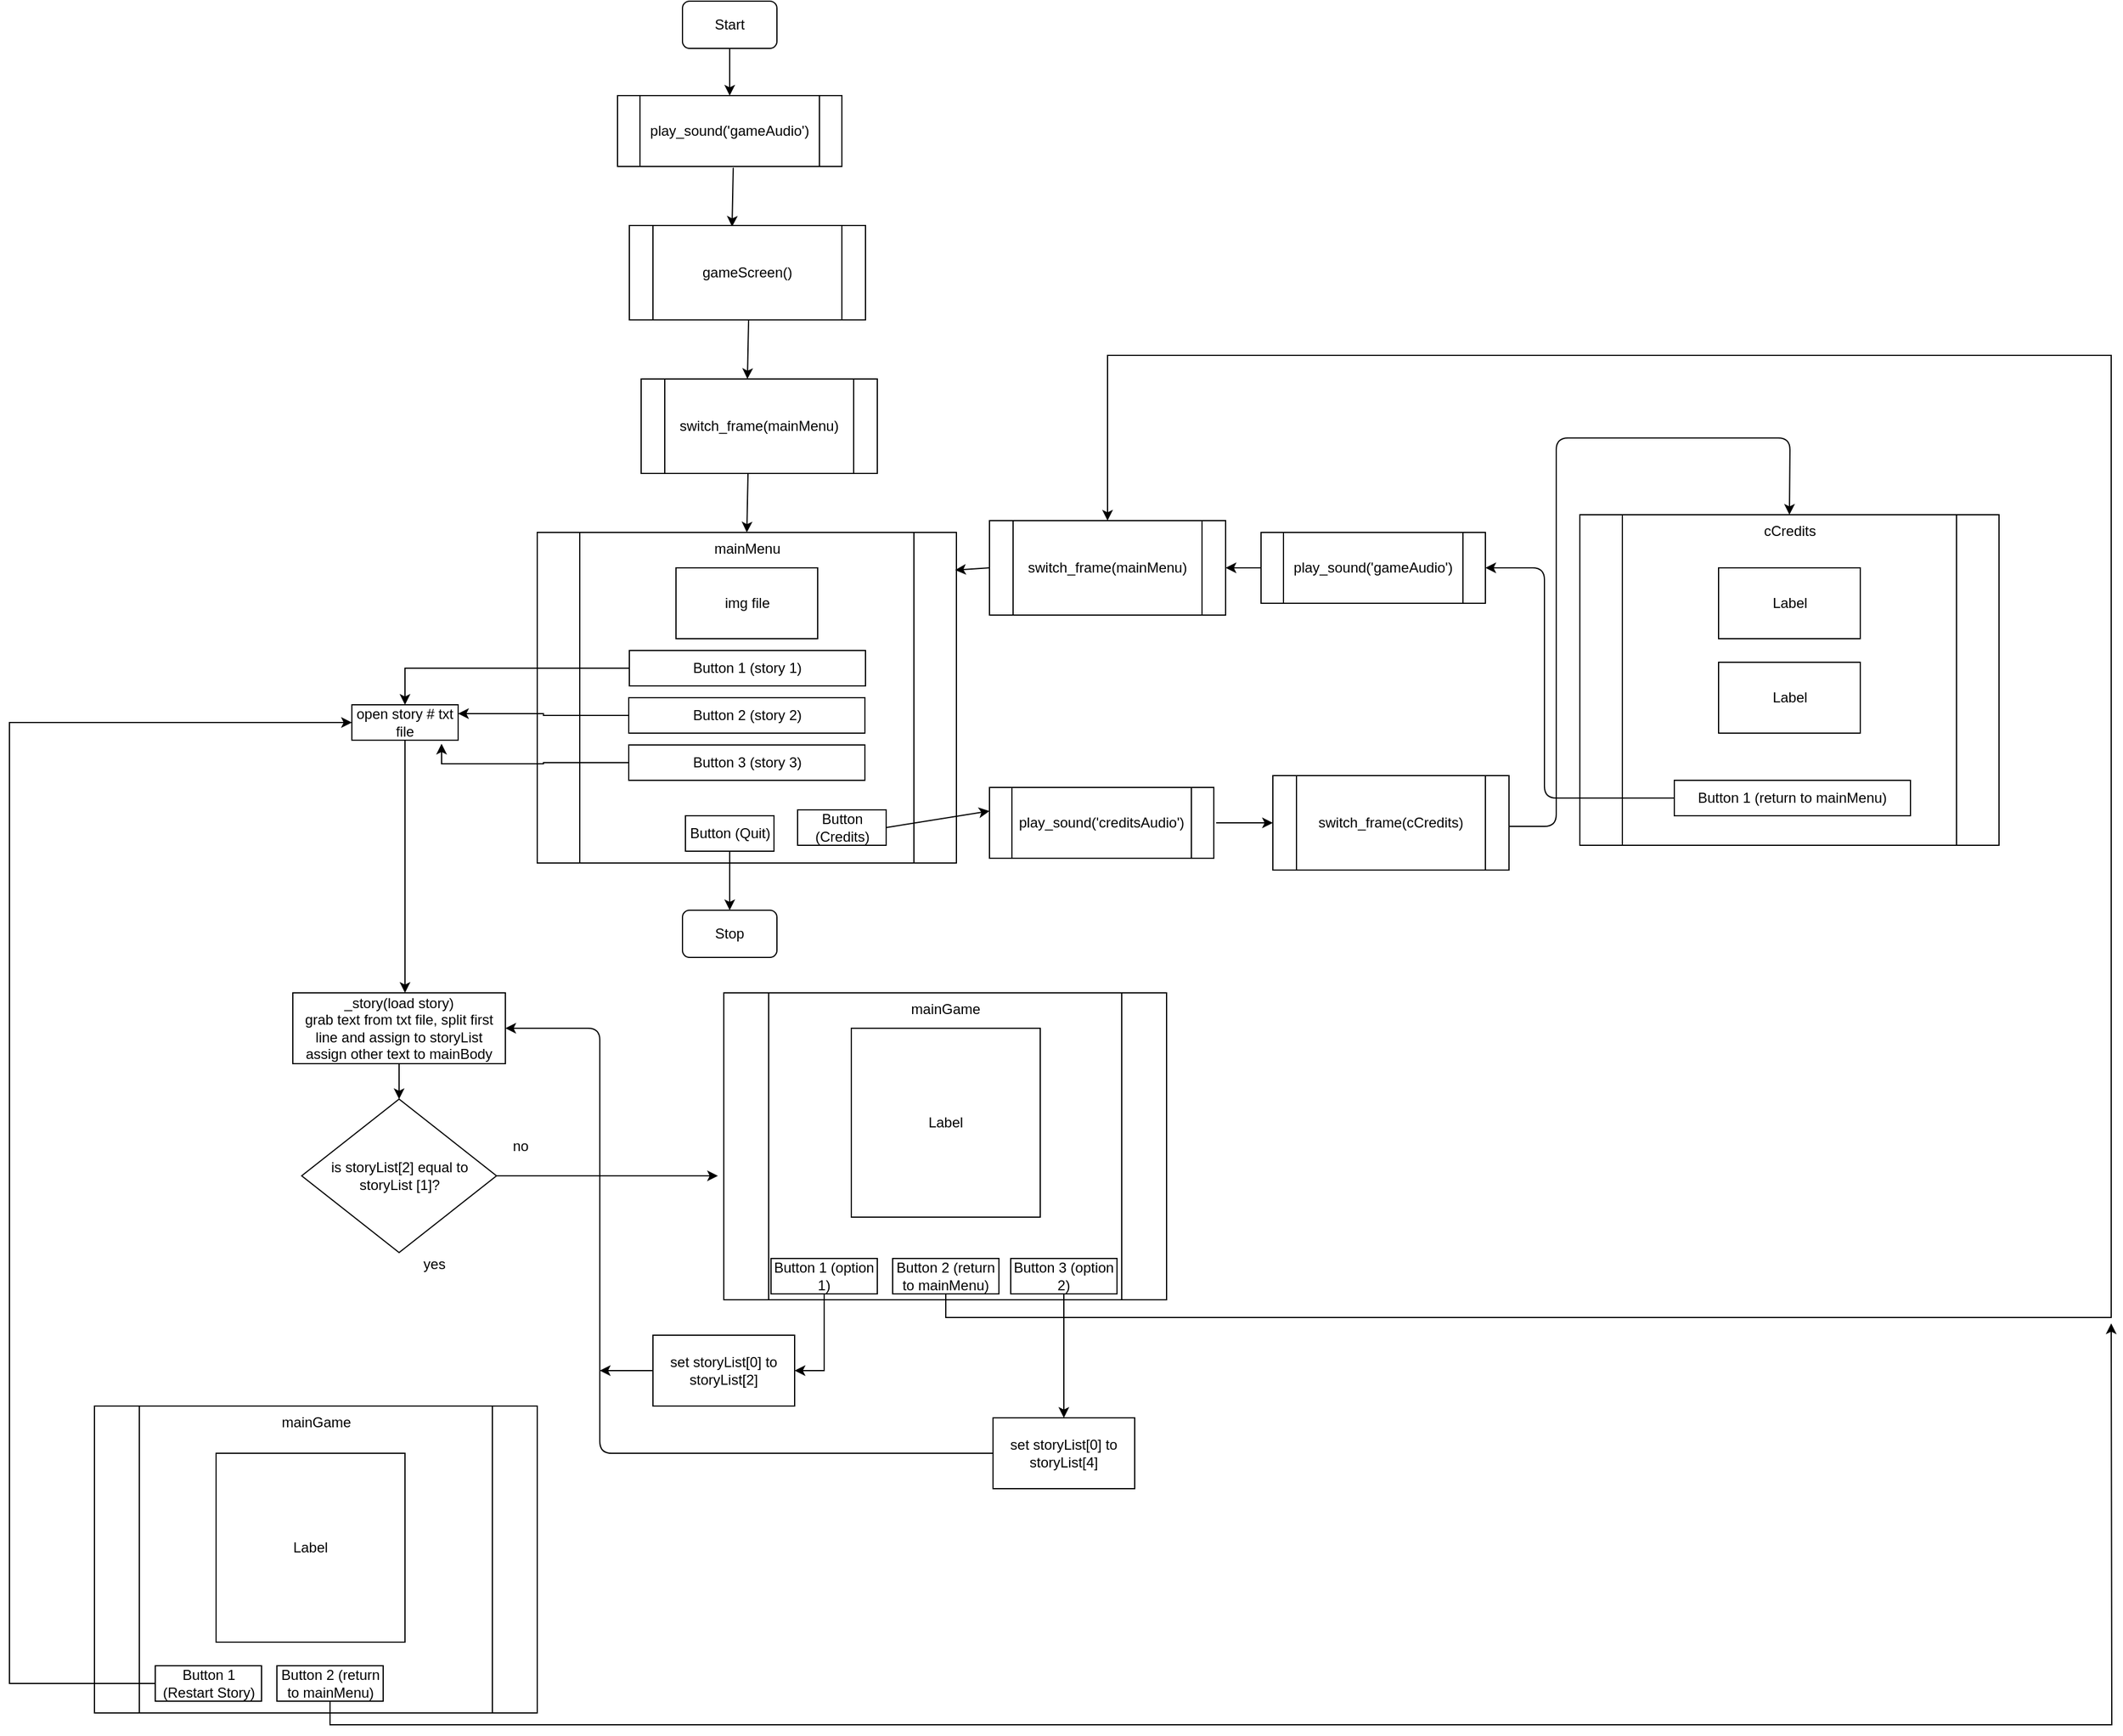 <mxfile version="10.6.7" type="device"><diagram id="8BzLnMvNV-MqfTITcwou" name="Page-1"><mxGraphModel dx="2244" dy="764" grid="1" gridSize="10" guides="1" tooltips="1" connect="1" arrows="1" fold="1" page="1" pageScale="1" pageWidth="850" pageHeight="1100" math="0" shadow="0"><root><mxCell id="0"/><mxCell id="1" parent="0"/><mxCell id="VPYB86mVPF5VJu7Pf2zW-2" value="Start" style="rounded=1;whiteSpace=wrap;html=1;" parent="1" vertex="1"><mxGeometry x="370" y="10" width="80" height="40" as="geometry"/></mxCell><mxCell id="VPYB86mVPF5VJu7Pf2zW-7" value="play_sound('gameAudio')" style="shape=process;whiteSpace=wrap;html=1;backgroundOutline=1;" parent="1" vertex="1"><mxGeometry x="315" y="90" width="190" height="60" as="geometry"/></mxCell><mxCell id="VPYB86mVPF5VJu7Pf2zW-9" value="" style="endArrow=classic;html=1;exitX=0.5;exitY=1;exitDx=0;exitDy=0;entryX=0.5;entryY=0;entryDx=0;entryDy=0;" parent="1" source="VPYB86mVPF5VJu7Pf2zW-2" target="VPYB86mVPF5VJu7Pf2zW-7" edge="1"><mxGeometry width="50" height="50" relative="1" as="geometry"><mxPoint x="505" y="250" as="sourcePoint"/><mxPoint x="355" y="90" as="targetPoint"/></mxGeometry></mxCell><mxCell id="VPYB86mVPF5VJu7Pf2zW-13" value="" style="endArrow=classic;html=1;exitX=0.75;exitY=1;exitDx=0;exitDy=0;" parent="1" edge="1"><mxGeometry width="50" height="50" relative="1" as="geometry"><mxPoint x="413" y="151" as="sourcePoint"/><mxPoint x="412" y="201" as="targetPoint"/></mxGeometry></mxCell><mxCell id="VPYB86mVPF5VJu7Pf2zW-18" value="&lt;div&gt;mainMenu&lt;/div&gt;" style="shape=process;whiteSpace=wrap;html=1;backgroundOutline=1;align=center;verticalAlign=top;" parent="1" vertex="1"><mxGeometry x="247" y="460" width="355" height="280" as="geometry"/></mxCell><mxCell id="SfF7yg-1hTCcQ4uJiqhi-1" value="gameScreen()" style="shape=process;whiteSpace=wrap;html=1;backgroundOutline=1;" vertex="1" parent="1"><mxGeometry x="325" y="200" width="200" height="80" as="geometry"/></mxCell><mxCell id="SfF7yg-1hTCcQ4uJiqhi-2" value="" style="endArrow=classic;html=1;exitX=0.75;exitY=1;exitDx=0;exitDy=0;" edge="1" parent="1"><mxGeometry width="50" height="50" relative="1" as="geometry"><mxPoint x="426" y="280" as="sourcePoint"/><mxPoint x="425" y="330" as="targetPoint"/></mxGeometry></mxCell><mxCell id="SfF7yg-1hTCcQ4uJiqhi-3" value="switch_frame(mainMenu)" style="shape=process;whiteSpace=wrap;html=1;backgroundOutline=1;" vertex="1" parent="1"><mxGeometry x="335" y="330" width="200" height="80" as="geometry"/></mxCell><mxCell id="SfF7yg-1hTCcQ4uJiqhi-4" value="" style="endArrow=classic;html=1;exitX=0.75;exitY=1;exitDx=0;exitDy=0;" edge="1" parent="1"><mxGeometry width="50" height="50" relative="1" as="geometry"><mxPoint x="425.5" y="410" as="sourcePoint"/><mxPoint x="424.5" y="460" as="targetPoint"/></mxGeometry></mxCell><mxCell id="SfF7yg-1hTCcQ4uJiqhi-5" value="img file" style="rounded=0;whiteSpace=wrap;html=1;" vertex="1" parent="1"><mxGeometry x="364.5" y="490" width="120" height="60" as="geometry"/></mxCell><mxCell id="SfF7yg-1hTCcQ4uJiqhi-71" style="edgeStyle=orthogonalEdgeStyle;rounded=0;orthogonalLoop=1;jettySize=auto;html=1;entryX=0.844;entryY=1.1;entryDx=0;entryDy=0;entryPerimeter=0;" edge="1" parent="1" source="SfF7yg-1hTCcQ4uJiqhi-6" target="SfF7yg-1hTCcQ4uJiqhi-40"><mxGeometry relative="1" as="geometry"/></mxCell><mxCell id="SfF7yg-1hTCcQ4uJiqhi-6" value="Button 3 (story 3)" style="rounded=0;whiteSpace=wrap;html=1;" vertex="1" parent="1"><mxGeometry x="324.5" y="640" width="200" height="30" as="geometry"/></mxCell><mxCell id="SfF7yg-1hTCcQ4uJiqhi-70" style="edgeStyle=orthogonalEdgeStyle;rounded=0;orthogonalLoop=1;jettySize=auto;html=1;entryX=1;entryY=0.25;entryDx=0;entryDy=0;" edge="1" parent="1" source="SfF7yg-1hTCcQ4uJiqhi-7" target="SfF7yg-1hTCcQ4uJiqhi-40"><mxGeometry relative="1" as="geometry"/></mxCell><mxCell id="SfF7yg-1hTCcQ4uJiqhi-7" value="Button 2 (story 2)" style="rounded=0;whiteSpace=wrap;html=1;" vertex="1" parent="1"><mxGeometry x="324.5" y="600" width="200" height="30" as="geometry"/></mxCell><mxCell id="SfF7yg-1hTCcQ4uJiqhi-69" style="edgeStyle=orthogonalEdgeStyle;rounded=0;orthogonalLoop=1;jettySize=auto;html=1;entryX=0.5;entryY=0;entryDx=0;entryDy=0;" edge="1" parent="1" source="SfF7yg-1hTCcQ4uJiqhi-8" target="SfF7yg-1hTCcQ4uJiqhi-40"><mxGeometry relative="1" as="geometry"/></mxCell><mxCell id="SfF7yg-1hTCcQ4uJiqhi-8" value="Button 1 (story 1)" style="rounded=0;whiteSpace=wrap;html=1;" vertex="1" parent="1"><mxGeometry x="325" y="560" width="200" height="30" as="geometry"/></mxCell><mxCell id="SfF7yg-1hTCcQ4uJiqhi-9" value="Button (Credits)" style="rounded=0;whiteSpace=wrap;html=1;" vertex="1" parent="1"><mxGeometry x="467.5" y="695" width="75" height="30" as="geometry"/></mxCell><mxCell id="SfF7yg-1hTCcQ4uJiqhi-10" value="Button (Quit)" style="rounded=0;whiteSpace=wrap;html=1;" vertex="1" parent="1"><mxGeometry x="372.5" y="700" width="75" height="30" as="geometry"/></mxCell><mxCell id="SfF7yg-1hTCcQ4uJiqhi-11" value="Stop" style="rounded=1;whiteSpace=wrap;html=1;" vertex="1" parent="1"><mxGeometry x="370" y="780" width="80" height="40" as="geometry"/></mxCell><mxCell id="SfF7yg-1hTCcQ4uJiqhi-12" value="" style="endArrow=classic;html=1;entryX=0.5;entryY=0;entryDx=0;entryDy=0;" edge="1" parent="1" source="SfF7yg-1hTCcQ4uJiqhi-10" target="SfF7yg-1hTCcQ4uJiqhi-11"><mxGeometry width="50" height="50" relative="1" as="geometry"><mxPoint x="30" y="810" as="sourcePoint"/><mxPoint x="80" y="760" as="targetPoint"/></mxGeometry></mxCell><mxCell id="SfF7yg-1hTCcQ4uJiqhi-14" value="switch_frame(cCredits)" style="shape=process;whiteSpace=wrap;html=1;backgroundOutline=1;" vertex="1" parent="1"><mxGeometry x="870" y="666" width="200" height="80" as="geometry"/></mxCell><mxCell id="SfF7yg-1hTCcQ4uJiqhi-15" value="switch_frame(mainMenu)" style="shape=process;whiteSpace=wrap;html=1;backgroundOutline=1;" vertex="1" parent="1"><mxGeometry x="630" y="450" width="200" height="80" as="geometry"/></mxCell><mxCell id="SfF7yg-1hTCcQ4uJiqhi-17" value="" style="endArrow=classic;html=1;exitX=1;exitY=0.5;exitDx=0;exitDy=0;" edge="1" parent="1" source="SfF7yg-1hTCcQ4uJiqhi-9"><mxGeometry width="50" height="50" relative="1" as="geometry"><mxPoint x="602" y="696" as="sourcePoint"/><mxPoint x="630" y="696" as="targetPoint"/></mxGeometry></mxCell><mxCell id="SfF7yg-1hTCcQ4uJiqhi-18" value="play_sound('creditsAudio')" style="shape=process;whiteSpace=wrap;html=1;backgroundOutline=1;" vertex="1" parent="1"><mxGeometry x="630" y="676" width="190" height="60" as="geometry"/></mxCell><mxCell id="SfF7yg-1hTCcQ4uJiqhi-19" value="play_sound('gameAudio')" style="shape=process;whiteSpace=wrap;html=1;backgroundOutline=1;" vertex="1" parent="1"><mxGeometry x="860" y="460" width="190" height="60" as="geometry"/></mxCell><mxCell id="SfF7yg-1hTCcQ4uJiqhi-20" value="" style="endArrow=classic;html=1;exitX=0;exitY=0.5;exitDx=0;exitDy=0;entryX=1;entryY=0.5;entryDx=0;entryDy=0;" edge="1" parent="1" source="SfF7yg-1hTCcQ4uJiqhi-19" target="SfF7yg-1hTCcQ4uJiqhi-15"><mxGeometry width="50" height="50" relative="1" as="geometry"><mxPoint x="600" y="486" as="sourcePoint"/><mxPoint x="610" y="550" as="targetPoint"/></mxGeometry></mxCell><mxCell id="SfF7yg-1hTCcQ4uJiqhi-21" value="" style="endArrow=classic;html=1;exitX=0;exitY=0.5;exitDx=0;exitDy=0;entryX=0.997;entryY=0.114;entryDx=0;entryDy=0;entryPerimeter=0;" edge="1" parent="1" source="SfF7yg-1hTCcQ4uJiqhi-15" target="VPYB86mVPF5VJu7Pf2zW-18"><mxGeometry width="50" height="50" relative="1" as="geometry"><mxPoint x="854" y="480" as="sourcePoint"/><mxPoint x="625" y="440" as="targetPoint"/></mxGeometry></mxCell><mxCell id="SfF7yg-1hTCcQ4uJiqhi-22" value="" style="endArrow=classic;html=1;exitX=1;exitY=0.118;exitDx=0;exitDy=0;exitPerimeter=0;entryX=0;entryY=0.5;entryDx=0;entryDy=0;" edge="1" parent="1" target="SfF7yg-1hTCcQ4uJiqhi-14"><mxGeometry width="50" height="50" relative="1" as="geometry"><mxPoint x="822" y="706" as="sourcePoint"/><mxPoint x="850" y="706" as="targetPoint"/></mxGeometry></mxCell><mxCell id="SfF7yg-1hTCcQ4uJiqhi-24" value="&lt;div&gt;cCredits&lt;/div&gt;" style="shape=process;whiteSpace=wrap;html=1;backgroundOutline=1;align=center;verticalAlign=top;" vertex="1" parent="1"><mxGeometry x="1130" y="445" width="355" height="280" as="geometry"/></mxCell><mxCell id="SfF7yg-1hTCcQ4uJiqhi-25" value="Label" style="rounded=0;whiteSpace=wrap;html=1;" vertex="1" parent="1"><mxGeometry x="1247.5" y="490" width="120" height="60" as="geometry"/></mxCell><mxCell id="SfF7yg-1hTCcQ4uJiqhi-26" value="Label" style="rounded=0;whiteSpace=wrap;html=1;" vertex="1" parent="1"><mxGeometry x="1247.5" y="570" width="120" height="60" as="geometry"/></mxCell><mxCell id="SfF7yg-1hTCcQ4uJiqhi-27" value="Button 1 (return to mainMenu)" style="rounded=0;whiteSpace=wrap;html=1;" vertex="1" parent="1"><mxGeometry x="1210" y="670" width="200" height="30" as="geometry"/></mxCell><mxCell id="SfF7yg-1hTCcQ4uJiqhi-28" value="" style="endArrow=classic;html=1;exitX=0;exitY=0.5;exitDx=0;exitDy=0;entryX=1;entryY=0.5;entryDx=0;entryDy=0;" edge="1" parent="1" source="SfF7yg-1hTCcQ4uJiqhi-27" target="SfF7yg-1hTCcQ4uJiqhi-19"><mxGeometry width="50" height="50" relative="1" as="geometry"><mxPoint x="1110" y="700" as="sourcePoint"/><mxPoint x="1070" y="472" as="targetPoint"/><Array as="points"><mxPoint x="1100" y="685"/><mxPoint x="1100" y="490"/></Array></mxGeometry></mxCell><mxCell id="SfF7yg-1hTCcQ4uJiqhi-29" value="" style="endArrow=classic;html=1;exitX=1;exitY=0.118;exitDx=0;exitDy=0;exitPerimeter=0;entryX=0.5;entryY=0;entryDx=0;entryDy=0;" edge="1" parent="1" target="SfF7yg-1hTCcQ4uJiqhi-24"><mxGeometry width="50" height="50" relative="1" as="geometry"><mxPoint x="1070" y="709" as="sourcePoint"/><mxPoint x="1300" y="400" as="targetPoint"/><Array as="points"><mxPoint x="1110" y="709"/><mxPoint x="1110" y="380"/><mxPoint x="1308" y="380"/></Array></mxGeometry></mxCell><mxCell id="SfF7yg-1hTCcQ4uJiqhi-36" value="" style="endArrow=classic;html=1;exitX=0.5;exitY=1;exitDx=0;exitDy=0;" edge="1" parent="1" source="SfF7yg-1hTCcQ4uJiqhi-40"><mxGeometry width="50" height="50" relative="1" as="geometry"><mxPoint x="190" y="620" as="sourcePoint"/><mxPoint x="135" y="850" as="targetPoint"/></mxGeometry></mxCell><mxCell id="SfF7yg-1hTCcQ4uJiqhi-40" value="open story # txt file" style="rounded=0;whiteSpace=wrap;html=1;" vertex="1" parent="1"><mxGeometry x="90" y="606" width="90" height="30" as="geometry"/></mxCell><mxCell id="SfF7yg-1hTCcQ4uJiqhi-43" value="_story(load story)&lt;br&gt;grab text from txt file, split first line and assign to storyList&lt;br&gt;assign other text to mainBody&lt;br&gt;" style="rounded=0;whiteSpace=wrap;html=1;" vertex="1" parent="1"><mxGeometry x="40" y="850" width="180" height="60" as="geometry"/></mxCell><mxCell id="SfF7yg-1hTCcQ4uJiqhi-44" value="mainGame" style="shape=process;whiteSpace=wrap;html=1;backgroundOutline=1;verticalAlign=top;" vertex="1" parent="1"><mxGeometry x="405" y="850" width="375" height="260" as="geometry"/></mxCell><mxCell id="SfF7yg-1hTCcQ4uJiqhi-50" style="edgeStyle=orthogonalEdgeStyle;rounded=0;orthogonalLoop=1;jettySize=auto;html=1;" edge="1" parent="1" source="SfF7yg-1hTCcQ4uJiqhi-45"><mxGeometry relative="1" as="geometry"><mxPoint x="400" y="1005" as="targetPoint"/></mxGeometry></mxCell><mxCell id="SfF7yg-1hTCcQ4uJiqhi-45" value="is storyList[2] equal to storyList [1]?" style="rhombus;whiteSpace=wrap;html=1;" vertex="1" parent="1"><mxGeometry x="47.5" y="940" width="165" height="130" as="geometry"/></mxCell><mxCell id="SfF7yg-1hTCcQ4uJiqhi-46" value="" style="endArrow=classic;html=1;exitX=0.5;exitY=1;exitDx=0;exitDy=0;" edge="1" parent="1" source="SfF7yg-1hTCcQ4uJiqhi-43" target="SfF7yg-1hTCcQ4uJiqhi-45"><mxGeometry width="50" height="50" relative="1" as="geometry"><mxPoint x="-60" y="1140" as="sourcePoint"/><mxPoint x="-10" y="1090" as="targetPoint"/></mxGeometry></mxCell><mxCell id="SfF7yg-1hTCcQ4uJiqhi-47" value="yes" style="text;html=1;strokeColor=none;fillColor=none;align=center;verticalAlign=middle;whiteSpace=wrap;rounded=0;" vertex="1" parent="1"><mxGeometry x="140" y="1070" width="40" height="20" as="geometry"/></mxCell><mxCell id="SfF7yg-1hTCcQ4uJiqhi-48" value="no" style="text;html=1;strokeColor=none;fillColor=none;align=center;verticalAlign=middle;whiteSpace=wrap;rounded=0;" vertex="1" parent="1"><mxGeometry x="212.5" y="970" width="40" height="20" as="geometry"/></mxCell><mxCell id="SfF7yg-1hTCcQ4uJiqhi-51" value="Label" style="whiteSpace=wrap;html=1;aspect=fixed;" vertex="1" parent="1"><mxGeometry x="513" y="880" width="160" height="160" as="geometry"/></mxCell><mxCell id="SfF7yg-1hTCcQ4uJiqhi-61" style="edgeStyle=orthogonalEdgeStyle;rounded=0;orthogonalLoop=1;jettySize=auto;html=1;entryX=1;entryY=0.5;entryDx=0;entryDy=0;" edge="1" parent="1" source="SfF7yg-1hTCcQ4uJiqhi-52" target="SfF7yg-1hTCcQ4uJiqhi-55"><mxGeometry relative="1" as="geometry"/></mxCell><mxCell id="SfF7yg-1hTCcQ4uJiqhi-52" value="Button 1 (option 1)" style="rounded=0;whiteSpace=wrap;html=1;" vertex="1" parent="1"><mxGeometry x="445" y="1075" width="90" height="30" as="geometry"/></mxCell><mxCell id="SfF7yg-1hTCcQ4uJiqhi-57" style="edgeStyle=orthogonalEdgeStyle;rounded=0;orthogonalLoop=1;jettySize=auto;html=1;exitX=0.5;exitY=1;exitDx=0;exitDy=0;entryX=0.5;entryY=0;entryDx=0;entryDy=0;" edge="1" parent="1" source="SfF7yg-1hTCcQ4uJiqhi-53" target="SfF7yg-1hTCcQ4uJiqhi-15"><mxGeometry relative="1" as="geometry"><mxPoint x="660" y="310" as="targetPoint"/><Array as="points"><mxPoint x="593" y="1125"/><mxPoint x="1580" y="1125"/><mxPoint x="1580" y="310"/><mxPoint x="730" y="310"/></Array></mxGeometry></mxCell><mxCell id="SfF7yg-1hTCcQ4uJiqhi-53" value="Button 2 (return to mainMenu)" style="rounded=0;whiteSpace=wrap;html=1;" vertex="1" parent="1"><mxGeometry x="548" y="1075" width="90" height="30" as="geometry"/></mxCell><mxCell id="SfF7yg-1hTCcQ4uJiqhi-62" style="edgeStyle=orthogonalEdgeStyle;rounded=0;orthogonalLoop=1;jettySize=auto;html=1;entryX=0.5;entryY=0;entryDx=0;entryDy=0;" edge="1" parent="1" source="SfF7yg-1hTCcQ4uJiqhi-54" target="SfF7yg-1hTCcQ4uJiqhi-56"><mxGeometry relative="1" as="geometry"><mxPoint x="693.0" y="1150" as="targetPoint"/></mxGeometry></mxCell><mxCell id="SfF7yg-1hTCcQ4uJiqhi-54" value="Button 3 (option 2)" style="rounded=0;whiteSpace=wrap;html=1;" vertex="1" parent="1"><mxGeometry x="648" y="1075" width="90" height="30" as="geometry"/></mxCell><mxCell id="SfF7yg-1hTCcQ4uJiqhi-64" style="edgeStyle=orthogonalEdgeStyle;rounded=0;orthogonalLoop=1;jettySize=auto;html=1;" edge="1" parent="1" source="SfF7yg-1hTCcQ4uJiqhi-55"><mxGeometry relative="1" as="geometry"><mxPoint x="300" y="1170" as="targetPoint"/></mxGeometry></mxCell><mxCell id="SfF7yg-1hTCcQ4uJiqhi-55" value="set storyList[0] to storyList[2]" style="rounded=0;whiteSpace=wrap;html=1;" vertex="1" parent="1"><mxGeometry x="345" y="1140" width="120" height="60" as="geometry"/></mxCell><mxCell id="SfF7yg-1hTCcQ4uJiqhi-56" value="set storyList[0] to storyList[4]" style="rounded=0;whiteSpace=wrap;html=1;" vertex="1" parent="1"><mxGeometry x="633" y="1210" width="120" height="60" as="geometry"/></mxCell><mxCell id="SfF7yg-1hTCcQ4uJiqhi-63" value="" style="endArrow=classic;html=1;entryX=1;entryY=0.5;entryDx=0;entryDy=0;exitX=0;exitY=0.5;exitDx=0;exitDy=0;" edge="1" parent="1" source="SfF7yg-1hTCcQ4uJiqhi-56" target="SfF7yg-1hTCcQ4uJiqhi-43"><mxGeometry width="50" height="50" relative="1" as="geometry"><mxPoint x="300" y="1260" as="sourcePoint"/><mxPoint x="70" y="1290" as="targetPoint"/><Array as="points"><mxPoint x="300" y="1240"/><mxPoint x="300" y="880"/></Array></mxGeometry></mxCell><mxCell id="SfF7yg-1hTCcQ4uJiqhi-65" value="mainGame" style="shape=process;whiteSpace=wrap;html=1;backgroundOutline=1;verticalAlign=top;" vertex="1" parent="1"><mxGeometry x="-128" y="1200" width="375" height="260" as="geometry"/></mxCell><mxCell id="SfF7yg-1hTCcQ4uJiqhi-72" style="edgeStyle=orthogonalEdgeStyle;rounded=0;orthogonalLoop=1;jettySize=auto;html=1;entryX=0;entryY=0.5;entryDx=0;entryDy=0;" edge="1" parent="1" source="SfF7yg-1hTCcQ4uJiqhi-66" target="SfF7yg-1hTCcQ4uJiqhi-40"><mxGeometry relative="1" as="geometry"><mxPoint x="-150" y="870" as="targetPoint"/><Array as="points"><mxPoint x="-200" y="1435"/><mxPoint x="-200" y="621"/></Array></mxGeometry></mxCell><mxCell id="SfF7yg-1hTCcQ4uJiqhi-66" value="Button 1 (Restart Story)" style="rounded=0;whiteSpace=wrap;html=1;" vertex="1" parent="1"><mxGeometry x="-76.5" y="1420" width="90" height="30" as="geometry"/></mxCell><mxCell id="SfF7yg-1hTCcQ4uJiqhi-74" style="edgeStyle=orthogonalEdgeStyle;rounded=0;orthogonalLoop=1;jettySize=auto;html=1;exitX=0.5;exitY=1;exitDx=0;exitDy=0;" edge="1" parent="1" source="SfF7yg-1hTCcQ4uJiqhi-67"><mxGeometry relative="1" as="geometry"><mxPoint x="1580" y="1130" as="targetPoint"/></mxGeometry></mxCell><mxCell id="SfF7yg-1hTCcQ4uJiqhi-67" value="Button 2 (return to mainMenu)" style="rounded=0;whiteSpace=wrap;html=1;" vertex="1" parent="1"><mxGeometry x="26.5" y="1420" width="90" height="30" as="geometry"/></mxCell><mxCell id="SfF7yg-1hTCcQ4uJiqhi-68" value="Label" style="whiteSpace=wrap;html=1;aspect=fixed;" vertex="1" parent="1"><mxGeometry x="-25" y="1240" width="160" height="160" as="geometry"/></mxCell></root></mxGraphModel></diagram></mxfile>